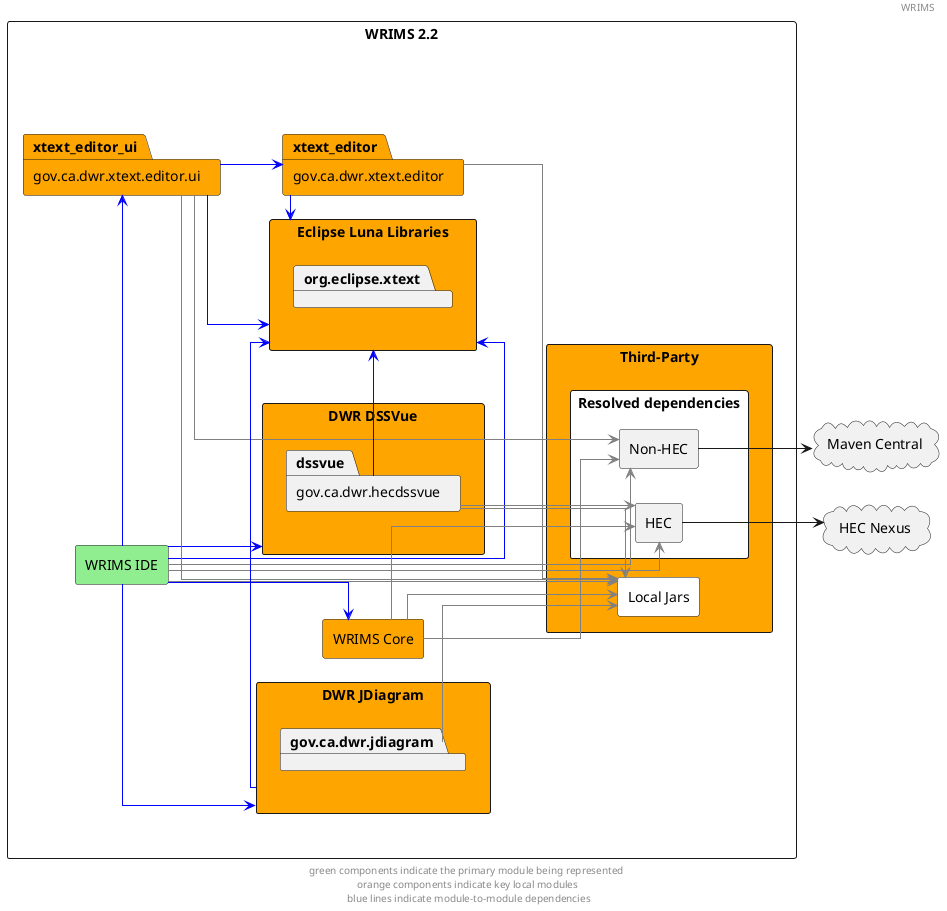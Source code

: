@startuml
'https://plantuml.com/component-diagram
header "WRIMS"
left to right direction
skinparam linetype ortho
cloud hec_nexus as "HEC Nexus"
cloud maven_central as "Maven Central"

rectangle wrims as "WRIMS 2.2"{
    rectangle wrims_ide as "WRIMS IDE" #lightgreen

    rectangle wrims_dssvue as "DWR DSSVue" #orange {
        package dssvue as "gov.ca.dwr.hecdssvue"
    }

    rectangle wrims_jdiagram as "DWR JDiagram" #orange {
        package gov.ca.dwr.jdiagram
    }

    rectangle wrims_core as "WRIMS Core" #orange

    package xtext_editor as "gov.ca.dwr.xtext.editor" #orange

    package xtext_editor_ui as "gov.ca.dwr.xtext.editor.ui" #orange

    rectangle eclipse_luna_libs as "Eclipse Luna Libraries" #orange {
        package org.eclipse.xtext
    }

    rectangle third_party as "Third-Party" #orange {
        rectangle local_jars as "Local Jars" #white
        rectangle resolved_deps as "Resolved dependencies" #white {
        rectangle hec as "HEC"
        rectangle non_hec as "Non-HEC"
    }
}



wrims_ide -down-> wrims_core #blue
wrims_ide -down-> eclipse_luna_libs #blue
wrims_ide -down-> local_jars #grey
wrims_ide -down-> hec #grey
wrims_ide -down-> wrims_dssvue #blue
wrims_ide -> xtext_editor_ui #blue
wrims_ide -down-> non_hec #grey
wrims_ide -down-> wrims_jdiagram #blue

wrims_core -down-> local_jars #grey
wrims_core -down-> non_hec #grey
wrims_core -down-> hec #grey

xtext_editor_ui -down-> xtext_editor #blue
xtext_editor_ui -down-> local_jars #grey
xtext_editor_ui -down-> non_hec #grey
xtext_editor -down-> local_jars #grey
xtext_editor -> eclipse_luna_libs #blue
xtext_editor_ui -> eclipse_luna_libs #blue


gov.ca.dwr.jdiagram -> local_jars #grey
wrims_jdiagram -> eclipse_luna_libs #blue

hec -down-> hec_nexus
non_hec -down-> maven_central

dssvue -> hec #grey
dssvue -> local_jars #grey
dssvue -> eclipse_luna_libs #blue

footer "green components indicate the primary module being represented \n orange components indicate key local modules \n blue lines indicate module-to-module dependencies"
@enduml